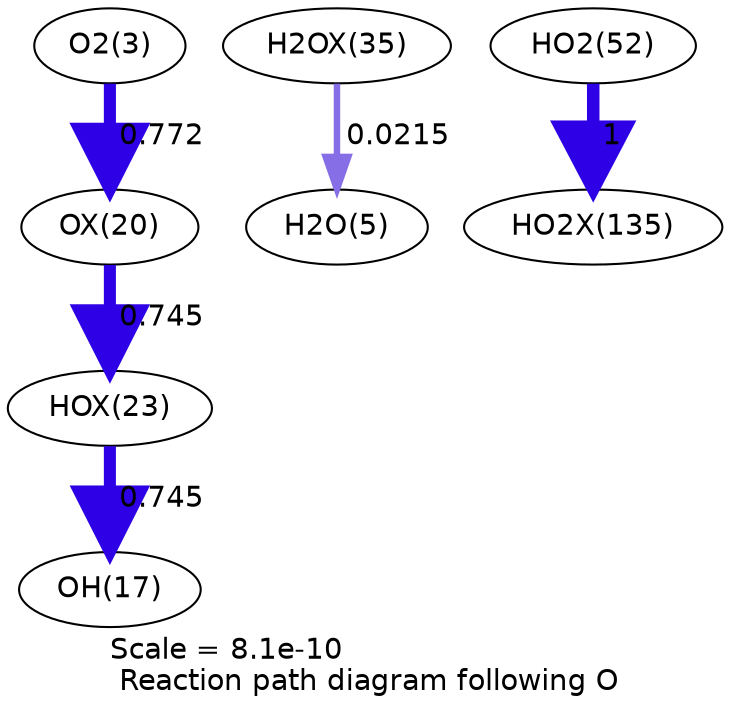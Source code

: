 digraph reaction_paths {
center=1;
s5 -> s55[fontname="Helvetica", penwidth=5.8, arrowsize=2.9, color="0.7, 1.27, 0.9"
, label=" 0.772"];
s55 -> s58[fontname="Helvetica", penwidth=5.78, arrowsize=2.89, color="0.7, 1.25, 0.9"
, label=" 0.745"];
s58 -> s19[fontname="Helvetica", penwidth=5.78, arrowsize=2.89, color="0.7, 1.25, 0.9"
, label=" 0.745"];
s64 -> s7[fontname="Helvetica", penwidth=3.1, arrowsize=1.55, color="0.7, 0.522, 0.9"
, label=" 0.0215"];
s21 -> s79[fontname="Helvetica", penwidth=6, arrowsize=3, color="0.7, 1.5, 0.9"
, label=" 1"];
s5 [ fontname="Helvetica", label="O2(3)"];
s7 [ fontname="Helvetica", label="H2O(5)"];
s19 [ fontname="Helvetica", label="OH(17)"];
s21 [ fontname="Helvetica", label="HO2(52)"];
s55 [ fontname="Helvetica", label="OX(20)"];
s58 [ fontname="Helvetica", label="HOX(23)"];
s64 [ fontname="Helvetica", label="H2OX(35)"];
s79 [ fontname="Helvetica", label="HO2X(135)"];
 label = "Scale = 8.1e-10\l Reaction path diagram following O";
 fontname = "Helvetica";
}
